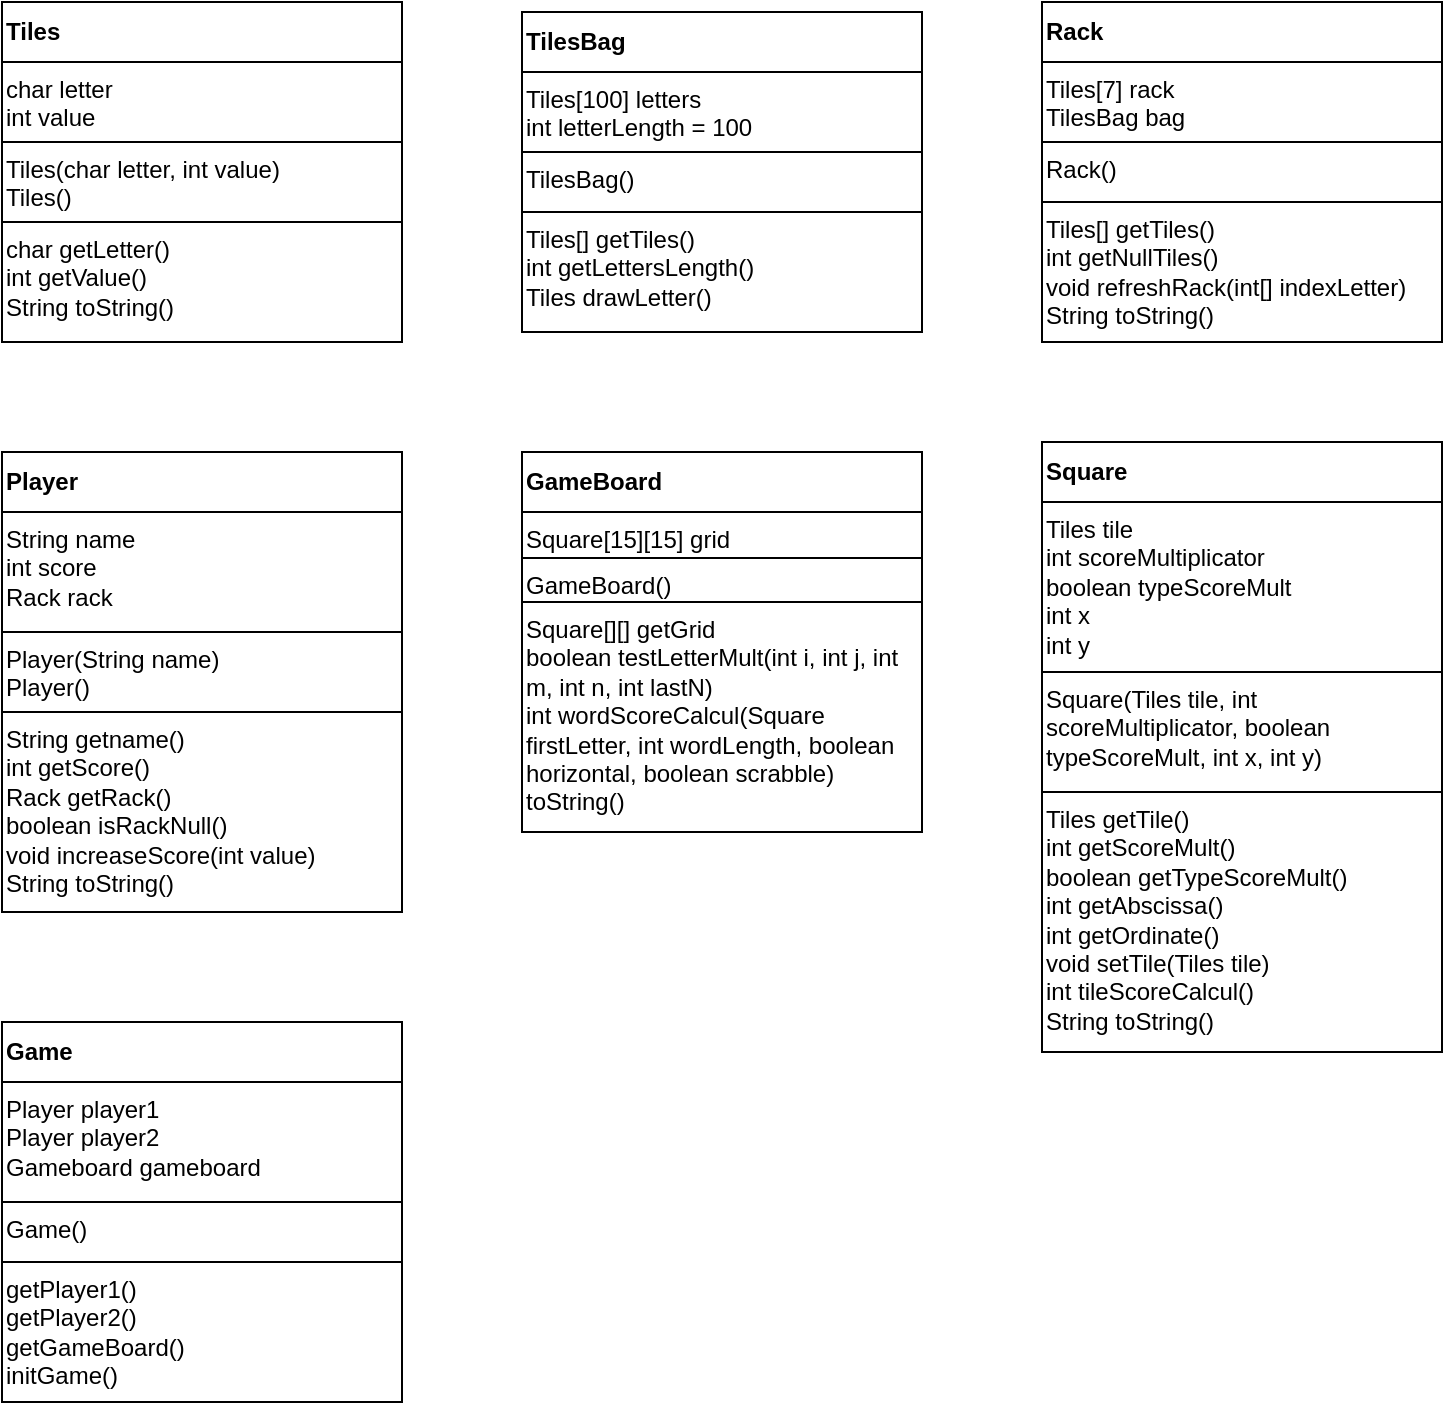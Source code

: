 <mxfile version="10.6.7" type="device"><diagram id="dpDb6Dx8fce9-ijEJWRh" name="Page-1"><mxGraphModel dx="791" dy="980" grid="1" gridSize="10" guides="1" tooltips="1" connect="1" arrows="1" fold="1" page="1" pageScale="1" pageWidth="827" pageHeight="1169" math="0" shadow="0"><root><mxCell id="0"/><mxCell id="1" parent="0"/><mxCell id="A8ul_X1djW9FzutFLpJh-1" value="&lt;div&gt;Tiles&lt;/div&gt;" style="rounded=0;whiteSpace=wrap;html=1;align=left;fontStyle=1" vertex="1" parent="1"><mxGeometry x="20" y="20" width="200" height="30" as="geometry"/></mxCell><mxCell id="A8ul_X1djW9FzutFLpJh-2" value="&lt;div&gt;char letter&lt;/div&gt;&lt;div&gt;int value&lt;br&gt;&lt;/div&gt;" style="rounded=0;whiteSpace=wrap;html=1;align=left;verticalAlign=top;" vertex="1" parent="1"><mxGeometry x="20" y="50" width="200" height="40" as="geometry"/></mxCell><mxCell id="A8ul_X1djW9FzutFLpJh-4" value="&lt;div&gt;Tiles(char letter, int value)&lt;/div&gt;&lt;div&gt;Tiles()&lt;br&gt;&lt;/div&gt;" style="rounded=0;whiteSpace=wrap;html=1;align=left;verticalAlign=top;" vertex="1" parent="1"><mxGeometry x="20" y="90" width="200" height="40" as="geometry"/></mxCell><mxCell id="A8ul_X1djW9FzutFLpJh-5" value="&lt;div&gt;char getLetter()&lt;/div&gt;&lt;div&gt;int getValue()&lt;/div&gt;&lt;div&gt;String toString()&lt;br&gt;&lt;/div&gt;" style="rounded=0;whiteSpace=wrap;html=1;align=left;verticalAlign=top;" vertex="1" parent="1"><mxGeometry x="20" y="130" width="200" height="60" as="geometry"/></mxCell><mxCell id="A8ul_X1djW9FzutFLpJh-8" value="TilesBag" style="rounded=0;whiteSpace=wrap;html=1;align=left;fontStyle=1" vertex="1" parent="1"><mxGeometry x="280" y="25" width="200" height="30" as="geometry"/></mxCell><mxCell id="A8ul_X1djW9FzutFLpJh-9" value="&lt;div&gt;Tiles[100] letters&lt;/div&gt;&lt;div&gt;int letterLength = 100&lt;br&gt;&lt;/div&gt;" style="rounded=0;whiteSpace=wrap;html=1;align=left;verticalAlign=top;" vertex="1" parent="1"><mxGeometry x="280" y="55" width="200" height="40" as="geometry"/></mxCell><mxCell id="A8ul_X1djW9FzutFLpJh-10" value="TilesBag()" style="rounded=0;whiteSpace=wrap;html=1;align=left;verticalAlign=top;" vertex="1" parent="1"><mxGeometry x="280" y="95" width="200" height="30" as="geometry"/></mxCell><mxCell id="A8ul_X1djW9FzutFLpJh-11" value="&lt;div&gt;Tiles[] getTiles()&lt;/div&gt;&lt;div&gt;int getLettersLength()&lt;/div&gt;&lt;div&gt;Tiles drawLetter()&lt;br&gt;&lt;/div&gt;" style="rounded=0;whiteSpace=wrap;html=1;align=left;verticalAlign=top;" vertex="1" parent="1"><mxGeometry x="280" y="125" width="200" height="60" as="geometry"/></mxCell><mxCell id="A8ul_X1djW9FzutFLpJh-12" value="Rack" style="rounded=0;whiteSpace=wrap;html=1;align=left;fontStyle=1" vertex="1" parent="1"><mxGeometry x="540" y="20" width="200" height="30" as="geometry"/></mxCell><mxCell id="A8ul_X1djW9FzutFLpJh-13" value="&lt;div&gt;Tiles[7] rack&lt;/div&gt;&lt;div&gt;TilesBag bag&lt;br&gt;&lt;/div&gt;" style="rounded=0;whiteSpace=wrap;html=1;align=left;verticalAlign=top;" vertex="1" parent="1"><mxGeometry x="540" y="50" width="200" height="40" as="geometry"/></mxCell><mxCell id="A8ul_X1djW9FzutFLpJh-14" value="Rack()" style="rounded=0;whiteSpace=wrap;html=1;align=left;verticalAlign=top;" vertex="1" parent="1"><mxGeometry x="540" y="90" width="200" height="30" as="geometry"/></mxCell><mxCell id="A8ul_X1djW9FzutFLpJh-15" value="&lt;div&gt;Tiles[] getTiles()&lt;/div&gt;&lt;div&gt;int getNullTiles()&lt;/div&gt;&lt;div&gt;void refreshRack(int[] indexLetter)&lt;/div&gt;&lt;div&gt;String toString()&lt;br&gt;&lt;/div&gt;" style="rounded=0;whiteSpace=wrap;html=1;align=left;verticalAlign=top;" vertex="1" parent="1"><mxGeometry x="540" y="120" width="200" height="70" as="geometry"/></mxCell><mxCell id="A8ul_X1djW9FzutFLpJh-18" value="Player" style="rounded=0;whiteSpace=wrap;html=1;align=left;fontStyle=1" vertex="1" parent="1"><mxGeometry x="20" y="245" width="200" height="30" as="geometry"/></mxCell><mxCell id="A8ul_X1djW9FzutFLpJh-19" value="&lt;div&gt;String name&lt;/div&gt;&lt;div&gt;int score&lt;/div&gt;&lt;div&gt;Rack rack&lt;br&gt;&lt;/div&gt;" style="rounded=0;whiteSpace=wrap;html=1;align=left;verticalAlign=top;" vertex="1" parent="1"><mxGeometry x="20" y="275" width="200" height="60" as="geometry"/></mxCell><mxCell id="A8ul_X1djW9FzutFLpJh-20" value="&lt;div&gt;Player(String name)&lt;/div&gt;&lt;div&gt;Player()&lt;br&gt;&lt;/div&gt;" style="rounded=0;whiteSpace=wrap;html=1;align=left;verticalAlign=top;" vertex="1" parent="1"><mxGeometry x="20" y="335" width="200" height="40" as="geometry"/></mxCell><mxCell id="A8ul_X1djW9FzutFLpJh-21" value="&lt;div&gt;String getname()&lt;/div&gt;&lt;div&gt;int getScore()&lt;/div&gt;&lt;div&gt;Rack getRack()&lt;/div&gt;&lt;div&gt;boolean isRackNull()&lt;/div&gt;&lt;div&gt;void increaseScore(int value)&lt;/div&gt;&lt;div&gt;String toString()&lt;br&gt;&lt;/div&gt;" style="rounded=0;whiteSpace=wrap;html=1;align=left;verticalAlign=top;" vertex="1" parent="1"><mxGeometry x="20" y="375" width="200" height="100" as="geometry"/></mxCell><mxCell id="A8ul_X1djW9FzutFLpJh-26" value="GameBoard" style="rounded=0;whiteSpace=wrap;html=1;align=left;fontStyle=1" vertex="1" parent="1"><mxGeometry x="280" y="245" width="200" height="30" as="geometry"/></mxCell><mxCell id="A8ul_X1djW9FzutFLpJh-27" value="Square[15][15] grid" style="rounded=0;whiteSpace=wrap;html=1;align=left;verticalAlign=top;" vertex="1" parent="1"><mxGeometry x="280" y="275" width="200" height="25" as="geometry"/></mxCell><mxCell id="A8ul_X1djW9FzutFLpJh-28" value="GameBoard()" style="rounded=0;whiteSpace=wrap;html=1;align=left;verticalAlign=top;" vertex="1" parent="1"><mxGeometry x="280" y="298" width="200" height="22" as="geometry"/></mxCell><mxCell id="A8ul_X1djW9FzutFLpJh-29" value="&lt;div&gt;Square[][] getGrid&lt;/div&gt;&lt;div&gt;&lt;div&gt;&lt;span&gt;boolean testLetterMult(int i, int j, int m, int n, int lastN)&lt;/span&gt;&lt;/div&gt;&lt;div&gt;&lt;span&gt;int wordScoreCalcul(Square firstLetter, int wordLength, boolean horizontal, boolean scrabble)&lt;/span&gt;&lt;/div&gt;&lt;div&gt;&lt;span&gt;toString()&lt;/span&gt;&lt;/div&gt;&lt;/div&gt;" style="rounded=0;whiteSpace=wrap;html=1;align=left;verticalAlign=top;" vertex="1" parent="1"><mxGeometry x="280" y="320" width="200" height="115" as="geometry"/></mxCell><mxCell id="A8ul_X1djW9FzutFLpJh-31" value="Square" style="rounded=0;whiteSpace=wrap;html=1;align=left;fontStyle=1" vertex="1" parent="1"><mxGeometry x="540" y="240" width="200" height="30" as="geometry"/></mxCell><mxCell id="A8ul_X1djW9FzutFLpJh-32" value="&lt;div&gt;&lt;div&gt;&lt;span&gt;Tiles tile&lt;/span&gt;&lt;/div&gt;&lt;div&gt;&lt;span&gt;int scoreMultiplicator&lt;/span&gt;&lt;/div&gt;&lt;div&gt;&lt;span&gt;boolean typeScoreMult&lt;/span&gt;&lt;/div&gt;&lt;div&gt;&lt;span&gt;int x&lt;/span&gt;&lt;/div&gt;&lt;div&gt;&lt;span&gt;int y&lt;/span&gt;&lt;/div&gt;&lt;/div&gt;" style="rounded=0;whiteSpace=wrap;html=1;align=left;verticalAlign=top;" vertex="1" parent="1"><mxGeometry x="540" y="270" width="200" height="85" as="geometry"/></mxCell><mxCell id="A8ul_X1djW9FzutFLpJh-33" value="&lt;div&gt;&lt;div&gt;&lt;span&gt;Square(Tiles tile, int scoreMultiplicator, boolean typeScoreMult, int x, int y)&lt;/span&gt;&lt;/div&gt;&lt;/div&gt;" style="rounded=0;whiteSpace=wrap;html=1;align=left;verticalAlign=top;" vertex="1" parent="1"><mxGeometry x="540" y="355" width="200" height="60" as="geometry"/></mxCell><mxCell id="A8ul_X1djW9FzutFLpJh-34" value="&lt;div&gt;&lt;div&gt;&lt;span&gt;Tiles getTile()&lt;/span&gt;&lt;/div&gt;&lt;div&gt;&lt;span&gt;int getScoreMult()&lt;/span&gt;&lt;/div&gt;&lt;div&gt;&lt;span&gt;boolean getTypeScoreMult()&lt;/span&gt;&lt;/div&gt;&lt;div&gt;&lt;span&gt;int getAbscissa()&lt;/span&gt;&lt;/div&gt;&lt;div&gt;&lt;span&gt;int getOrdinate()&lt;/span&gt;&lt;/div&gt;&lt;div&gt;&lt;span&gt;void setTile(Tiles tile)&lt;/span&gt;&lt;/div&gt;&lt;div&gt;&lt;span&gt;int tileScoreCalcul()&lt;/span&gt;&lt;/div&gt;&lt;div&gt;&lt;span&gt;String toString()&lt;/span&gt;&lt;/div&gt;&lt;/div&gt;" style="rounded=0;whiteSpace=wrap;html=1;align=left;verticalAlign=top;" vertex="1" parent="1"><mxGeometry x="540" y="415" width="200" height="130" as="geometry"/></mxCell><mxCell id="A8ul_X1djW9FzutFLpJh-36" value="Game" style="rounded=0;whiteSpace=wrap;html=1;align=left;fontStyle=1" vertex="1" parent="1"><mxGeometry x="20" y="530" width="200" height="30" as="geometry"/></mxCell><mxCell id="A8ul_X1djW9FzutFLpJh-37" value="&lt;div&gt;&lt;div&gt;&lt;span&gt;Player player1&lt;/span&gt;&lt;/div&gt;&lt;div&gt;&lt;span&gt;Player player2&lt;/span&gt;&lt;/div&gt;&lt;div&gt;&lt;span&gt;Gameboard gameboard&lt;/span&gt;&lt;/div&gt;&lt;/div&gt;" style="rounded=0;whiteSpace=wrap;html=1;align=left;verticalAlign=top;" vertex="1" parent="1"><mxGeometry x="20" y="560" width="200" height="60" as="geometry"/></mxCell><mxCell id="A8ul_X1djW9FzutFLpJh-38" value="&lt;div&gt;&lt;div&gt;&lt;span&gt;Game()&lt;/span&gt;&lt;/div&gt;&lt;/div&gt;" style="rounded=0;whiteSpace=wrap;html=1;align=left;verticalAlign=top;" vertex="1" parent="1"><mxGeometry x="20" y="620" width="200" height="30" as="geometry"/></mxCell><mxCell id="A8ul_X1djW9FzutFLpJh-39" value="&lt;div&gt;&lt;div&gt;&lt;span&gt;getPlayer1()&lt;/span&gt;&lt;/div&gt;&lt;div&gt;&lt;span&gt;getPlayer2()&lt;/span&gt;&lt;/div&gt;&lt;div&gt;&lt;span&gt;getGameBoard()&lt;/span&gt;&lt;/div&gt;&lt;div&gt;&lt;span&gt;initGame()&lt;/span&gt;&lt;/div&gt;&lt;/div&gt;" style="rounded=0;whiteSpace=wrap;html=1;align=left;verticalAlign=top;" vertex="1" parent="1"><mxGeometry x="20" y="650" width="200" height="70" as="geometry"/></mxCell></root></mxGraphModel></diagram></mxfile>